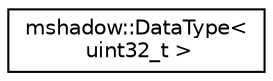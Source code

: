 digraph "Graphical Class Hierarchy"
{
 // LATEX_PDF_SIZE
  edge [fontname="Helvetica",fontsize="10",labelfontname="Helvetica",labelfontsize="10"];
  node [fontname="Helvetica",fontsize="10",shape=record];
  rankdir="LR";
  Node0 [label="mshadow::DataType\<\l uint32_t \>",height=0.2,width=0.4,color="black", fillcolor="white", style="filled",URL="$structmshadow_1_1DataType_3_01uint32__t_01_4.html",tooltip=" "];
}
